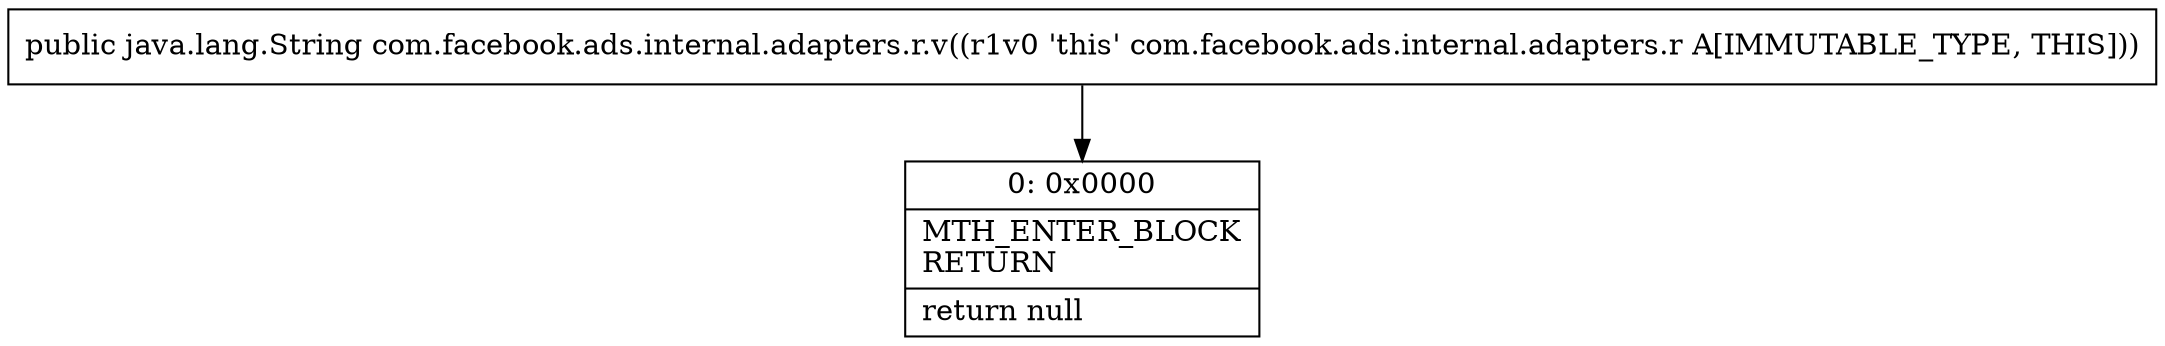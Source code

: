 digraph "CFG forcom.facebook.ads.internal.adapters.r.v()Ljava\/lang\/String;" {
Node_0 [shape=record,label="{0\:\ 0x0000|MTH_ENTER_BLOCK\lRETURN\l|return null\l}"];
MethodNode[shape=record,label="{public java.lang.String com.facebook.ads.internal.adapters.r.v((r1v0 'this' com.facebook.ads.internal.adapters.r A[IMMUTABLE_TYPE, THIS])) }"];
MethodNode -> Node_0;
}

